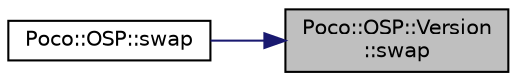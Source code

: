 digraph "Poco::OSP::Version::swap"
{
 // LATEX_PDF_SIZE
  edge [fontname="Helvetica",fontsize="10",labelfontname="Helvetica",labelfontsize="10"];
  node [fontname="Helvetica",fontsize="10",shape=record];
  rankdir="RL";
  Node1 [label="Poco::OSP::Version\l::swap",height=0.2,width=0.4,color="black", fillcolor="grey75", style="filled", fontcolor="black",tooltip="Assigns a version parsed from a string."];
  Node1 -> Node2 [dir="back",color="midnightblue",fontsize="10",style="solid",fontname="Helvetica"];
  Node2 [label="Poco::OSP::swap",height=0.2,width=0.4,color="black", fillcolor="white", style="filled",URL="$namespacePoco_1_1OSP.html#a28a3a06ccdb3bb7006c954d6968f3070",tooltip=" "];
}
